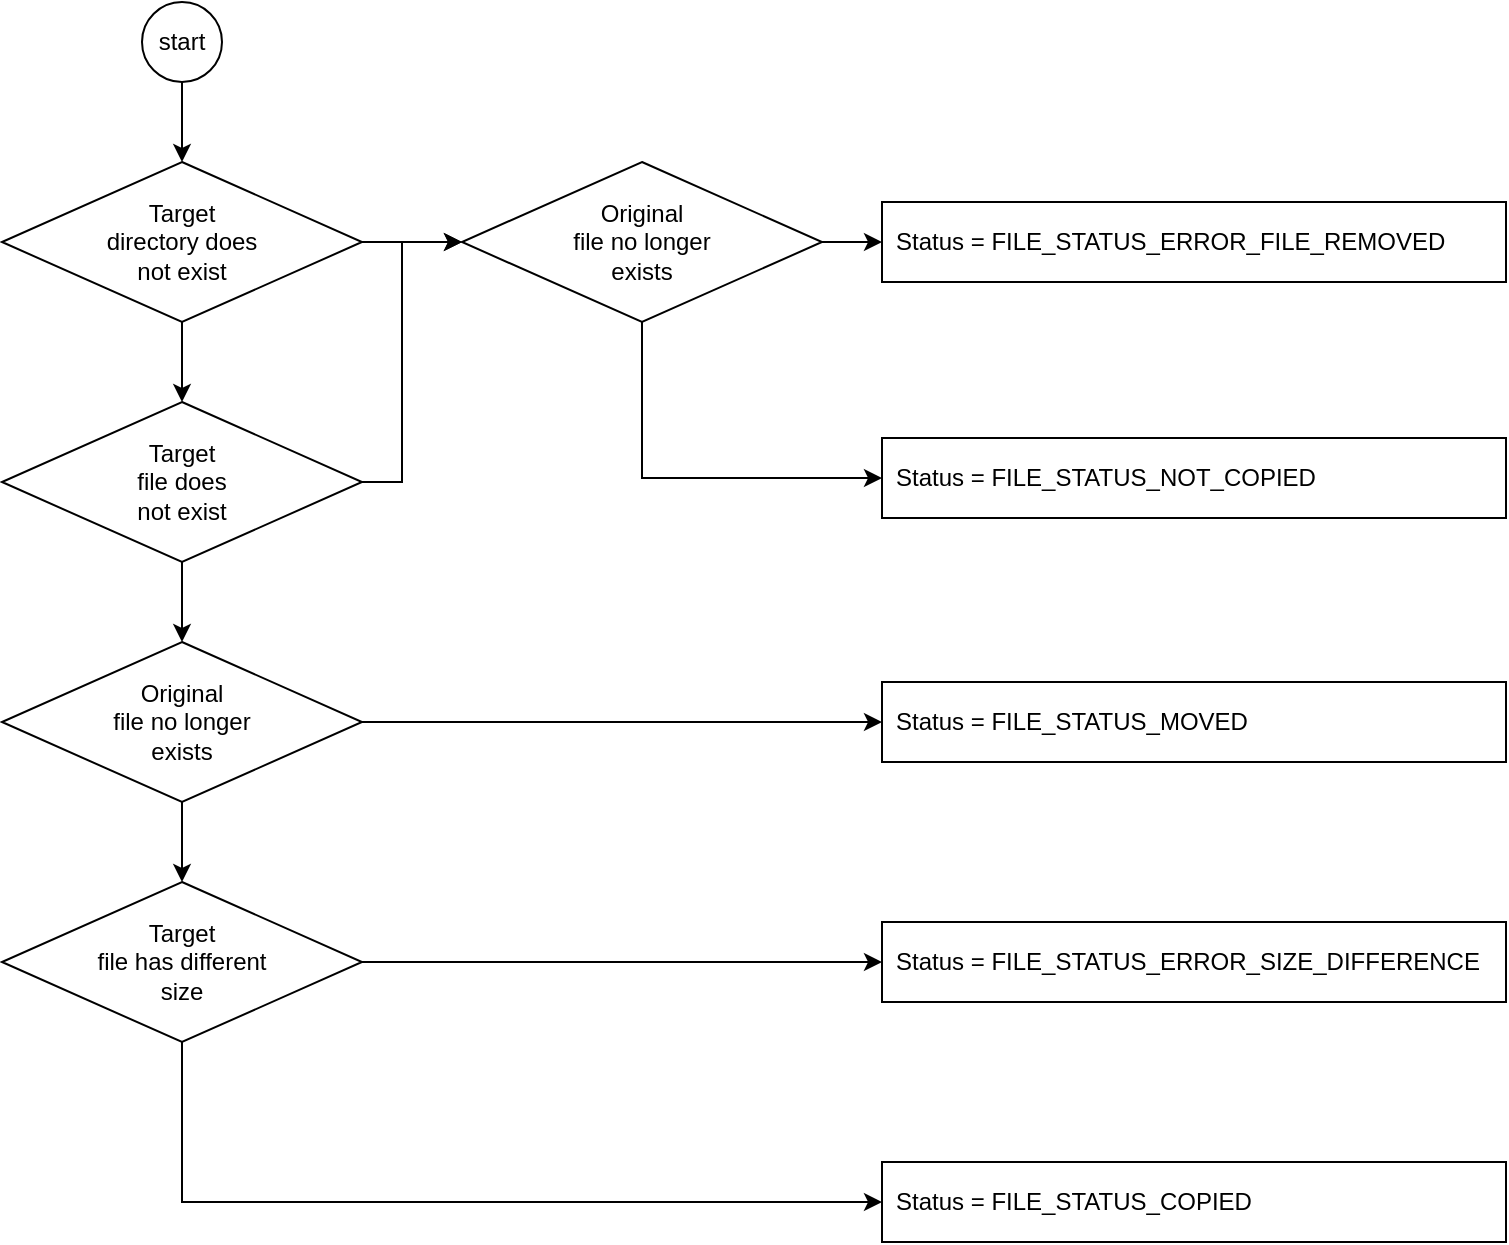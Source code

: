 <mxfile version="22.0.0" type="device">
  <diagram name="Page-1" id="Ol44xswGQnkZc5XjW19l">
    <mxGraphModel dx="1300" dy="855" grid="1" gridSize="10" guides="1" tooltips="1" connect="1" arrows="1" fold="1" page="1" pageScale="1" pageWidth="827" pageHeight="1169" math="0" shadow="0">
      <root>
        <mxCell id="0" />
        <mxCell id="1" parent="0" />
        <mxCell id="sMBOPRvQxOReoimC6kEQ-3" style="edgeStyle=orthogonalEdgeStyle;rounded=0;orthogonalLoop=1;jettySize=auto;html=1;entryX=0;entryY=0.5;entryDx=0;entryDy=0;" edge="1" parent="1" source="sMBOPRvQxOReoimC6kEQ-1" target="sMBOPRvQxOReoimC6kEQ-21">
          <mxGeometry relative="1" as="geometry" />
        </mxCell>
        <mxCell id="sMBOPRvQxOReoimC6kEQ-13" style="edgeStyle=orthogonalEdgeStyle;rounded=0;orthogonalLoop=1;jettySize=auto;html=1;entryX=0.5;entryY=0;entryDx=0;entryDy=0;" edge="1" parent="1" source="sMBOPRvQxOReoimC6kEQ-1" target="sMBOPRvQxOReoimC6kEQ-4">
          <mxGeometry relative="1" as="geometry" />
        </mxCell>
        <mxCell id="sMBOPRvQxOReoimC6kEQ-1" value="Target&lt;br&gt;directory does &lt;br&gt;not exist" style="rhombus;whiteSpace=wrap;html=1;spacing=12;spacingTop=12;spacingLeft=16;spacingBottom=12;spacingRight=16;" vertex="1" parent="1">
          <mxGeometry x="40" y="120" width="180" height="80" as="geometry" />
        </mxCell>
        <mxCell id="sMBOPRvQxOReoimC6kEQ-2" value="Status =&amp;nbsp;FILE_STATUS_ERROR_FILE_REMOVED" style="rounded=0;whiteSpace=wrap;html=1;align=left;spacingLeft=5;" vertex="1" parent="1">
          <mxGeometry x="480" y="140" width="312" height="40" as="geometry" />
        </mxCell>
        <mxCell id="sMBOPRvQxOReoimC6kEQ-6" style="edgeStyle=orthogonalEdgeStyle;rounded=0;orthogonalLoop=1;jettySize=auto;html=1;entryX=0;entryY=0.5;entryDx=0;entryDy=0;exitX=1;exitY=0.5;exitDx=0;exitDy=0;" edge="1" parent="1" source="sMBOPRvQxOReoimC6kEQ-4" target="sMBOPRvQxOReoimC6kEQ-21">
          <mxGeometry relative="1" as="geometry">
            <Array as="points">
              <mxPoint x="240" y="280" />
              <mxPoint x="240" y="160" />
            </Array>
          </mxGeometry>
        </mxCell>
        <mxCell id="sMBOPRvQxOReoimC6kEQ-14" style="edgeStyle=orthogonalEdgeStyle;rounded=0;orthogonalLoop=1;jettySize=auto;html=1;" edge="1" parent="1" source="sMBOPRvQxOReoimC6kEQ-4" target="sMBOPRvQxOReoimC6kEQ-11">
          <mxGeometry relative="1" as="geometry" />
        </mxCell>
        <mxCell id="sMBOPRvQxOReoimC6kEQ-4" value="Target&lt;br&gt;file does &lt;br&gt;not exist" style="rhombus;whiteSpace=wrap;html=1;spacing=12;spacingTop=12;spacingLeft=16;spacingBottom=12;spacingRight=16;" vertex="1" parent="1">
          <mxGeometry x="40" y="240" width="180" height="80" as="geometry" />
        </mxCell>
        <mxCell id="sMBOPRvQxOReoimC6kEQ-5" value="Status =&amp;nbsp;FILE_STATUS_NOT_COPIED" style="rounded=0;whiteSpace=wrap;html=1;align=left;spacingLeft=5;" vertex="1" parent="1">
          <mxGeometry x="480" y="258" width="312" height="40" as="geometry" />
        </mxCell>
        <mxCell id="sMBOPRvQxOReoimC6kEQ-9" style="edgeStyle=orthogonalEdgeStyle;rounded=0;orthogonalLoop=1;jettySize=auto;html=1;exitX=1;exitY=0.5;exitDx=0;exitDy=0;" edge="1" parent="1" source="sMBOPRvQxOReoimC6kEQ-7" target="sMBOPRvQxOReoimC6kEQ-8">
          <mxGeometry relative="1" as="geometry">
            <mxPoint x="220" y="505" as="sourcePoint" />
          </mxGeometry>
        </mxCell>
        <mxCell id="sMBOPRvQxOReoimC6kEQ-17" style="edgeStyle=orthogonalEdgeStyle;rounded=0;orthogonalLoop=1;jettySize=auto;html=1;exitX=0.5;exitY=1;exitDx=0;exitDy=0;entryX=0;entryY=0.5;entryDx=0;entryDy=0;" edge="1" parent="1" target="sMBOPRvQxOReoimC6kEQ-16">
          <mxGeometry relative="1" as="geometry">
            <mxPoint x="130" y="550" as="sourcePoint" />
            <mxPoint x="430" y="618" as="targetPoint" />
            <Array as="points">
              <mxPoint x="130" y="640" />
            </Array>
          </mxGeometry>
        </mxCell>
        <mxCell id="sMBOPRvQxOReoimC6kEQ-7" value="Target&lt;br&gt;file has different&lt;br&gt;size" style="rhombus;whiteSpace=wrap;html=1;spacing=12;spacingTop=12;spacingLeft=16;spacingBottom=12;spacingRight=16;" vertex="1" parent="1">
          <mxGeometry x="40" y="480" width="180" height="80" as="geometry" />
        </mxCell>
        <mxCell id="sMBOPRvQxOReoimC6kEQ-8" value="Status =&amp;nbsp;FILE_STATUS_ERROR_SIZE_DIFFERENCE" style="rounded=0;whiteSpace=wrap;html=1;align=left;spacingLeft=5;" vertex="1" parent="1">
          <mxGeometry x="480" y="500" width="312" height="40" as="geometry" />
        </mxCell>
        <mxCell id="sMBOPRvQxOReoimC6kEQ-10" style="edgeStyle=orthogonalEdgeStyle;rounded=0;orthogonalLoop=1;jettySize=auto;html=1;" edge="1" source="sMBOPRvQxOReoimC6kEQ-11" target="sMBOPRvQxOReoimC6kEQ-12" parent="1">
          <mxGeometry relative="1" as="geometry" />
        </mxCell>
        <mxCell id="sMBOPRvQxOReoimC6kEQ-15" style="edgeStyle=orthogonalEdgeStyle;rounded=0;orthogonalLoop=1;jettySize=auto;html=1;" edge="1" parent="1" source="sMBOPRvQxOReoimC6kEQ-11" target="sMBOPRvQxOReoimC6kEQ-7">
          <mxGeometry relative="1" as="geometry" />
        </mxCell>
        <mxCell id="sMBOPRvQxOReoimC6kEQ-11" value="Original&lt;br&gt;file no longer&lt;br&gt;exists" style="rhombus;whiteSpace=wrap;html=1;spacing=12;spacingTop=12;spacingLeft=16;spacingBottom=12;spacingRight=16;" vertex="1" parent="1">
          <mxGeometry x="40" y="360" width="180" height="80" as="geometry" />
        </mxCell>
        <mxCell id="sMBOPRvQxOReoimC6kEQ-12" value="Status =&amp;nbsp;FILE_STATUS_MOVED" style="rounded=0;whiteSpace=wrap;html=1;align=left;spacingLeft=5;" vertex="1" parent="1">
          <mxGeometry x="480" y="380" width="312" height="40" as="geometry" />
        </mxCell>
        <mxCell id="sMBOPRvQxOReoimC6kEQ-16" value="Status =&amp;nbsp;FILE_STATUS_COPIED" style="rounded=0;whiteSpace=wrap;html=1;align=left;spacingLeft=5;" vertex="1" parent="1">
          <mxGeometry x="480" y="620" width="312" height="40" as="geometry" />
        </mxCell>
        <mxCell id="sMBOPRvQxOReoimC6kEQ-19" style="edgeStyle=orthogonalEdgeStyle;rounded=0;orthogonalLoop=1;jettySize=auto;html=1;entryX=0.5;entryY=0;entryDx=0;entryDy=0;" edge="1" parent="1" source="sMBOPRvQxOReoimC6kEQ-18" target="sMBOPRvQxOReoimC6kEQ-1">
          <mxGeometry relative="1" as="geometry" />
        </mxCell>
        <mxCell id="sMBOPRvQxOReoimC6kEQ-18" value="start" style="ellipse;whiteSpace=wrap;html=1;aspect=fixed;" vertex="1" parent="1">
          <mxGeometry x="110" y="40" width="40" height="40" as="geometry" />
        </mxCell>
        <mxCell id="sMBOPRvQxOReoimC6kEQ-23" style="edgeStyle=orthogonalEdgeStyle;rounded=0;orthogonalLoop=1;jettySize=auto;html=1;entryX=0;entryY=0.5;entryDx=0;entryDy=0;" edge="1" parent="1" source="sMBOPRvQxOReoimC6kEQ-21" target="sMBOPRvQxOReoimC6kEQ-2">
          <mxGeometry relative="1" as="geometry" />
        </mxCell>
        <mxCell id="sMBOPRvQxOReoimC6kEQ-24" style="edgeStyle=orthogonalEdgeStyle;rounded=0;orthogonalLoop=1;jettySize=auto;html=1;entryX=0;entryY=0.5;entryDx=0;entryDy=0;exitX=0.5;exitY=1;exitDx=0;exitDy=0;" edge="1" parent="1" source="sMBOPRvQxOReoimC6kEQ-21" target="sMBOPRvQxOReoimC6kEQ-5">
          <mxGeometry relative="1" as="geometry" />
        </mxCell>
        <mxCell id="sMBOPRvQxOReoimC6kEQ-21" value="Original&lt;br&gt;file no longer&lt;br&gt;exists" style="rhombus;whiteSpace=wrap;html=1;spacing=12;spacingTop=12;spacingLeft=16;spacingBottom=12;spacingRight=16;" vertex="1" parent="1">
          <mxGeometry x="270" y="120" width="180" height="80" as="geometry" />
        </mxCell>
      </root>
    </mxGraphModel>
  </diagram>
</mxfile>
